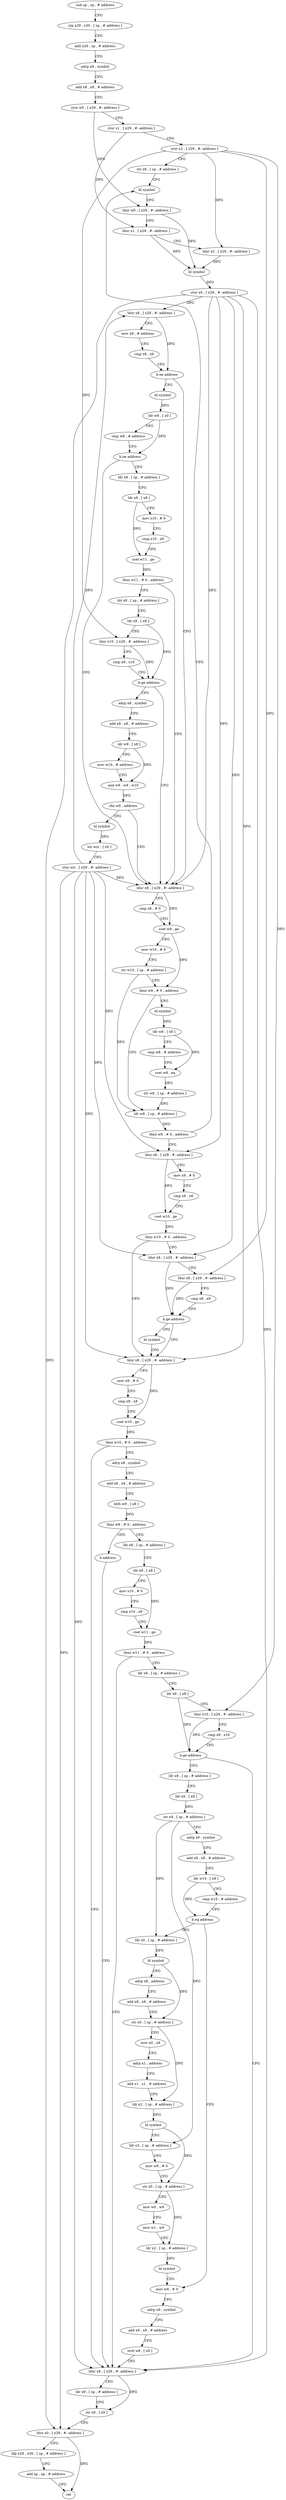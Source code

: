 digraph "func" {
"4235448" [label = "sub sp , sp , # address" ]
"4235452" [label = "stp x29 , x30 , [ sp , # address ]" ]
"4235456" [label = "add x29 , sp , # address" ]
"4235460" [label = "adrp x8 , symbol" ]
"4235464" [label = "add x8 , x8 , # address" ]
"4235468" [label = "stur w0 , [ x29 , #- address ]" ]
"4235472" [label = "stur x1 , [ x29 , #- address ]" ]
"4235476" [label = "stur x2 , [ x29 , #- address ]" ]
"4235480" [label = "str x8 , [ sp , # address ]" ]
"4235484" [label = "bl symbol" ]
"4235620" [label = "ldur x8 , [ x29 , #- address ]" ]
"4235624" [label = "cmp x8 , # 0" ]
"4235628" [label = "cset w9 , ge" ]
"4235632" [label = "mov w10 , # 0" ]
"4235636" [label = "str w10 , [ sp , # address ]" ]
"4235640" [label = "tbnz w9 , # 0 , address" ]
"4235664" [label = "ldr w8 , [ sp , # address ]" ]
"4235644" [label = "bl symbol" ]
"4235524" [label = "bl symbol" ]
"4235528" [label = "ldr w8 , [ x0 ]" ]
"4235532" [label = "cmp w8 , # address" ]
"4235536" [label = "b.ne address" ]
"4235540" [label = "ldr x8 , [ sp , # address ]" ]
"4235668" [label = "tbnz w8 , # 0 , address" ]
"4235672" [label = "ldur x8 , [ x29 , #- address ]" ]
"4235648" [label = "ldr w8 , [ x0 ]" ]
"4235652" [label = "cmp w8 , # address" ]
"4235656" [label = "cset w8 , eq" ]
"4235660" [label = "str w8 , [ sp , # address ]" ]
"4235544" [label = "ldr x9 , [ x8 ]" ]
"4235548" [label = "mov x10 , # 0" ]
"4235552" [label = "cmp x10 , x9" ]
"4235556" [label = "cset w11 , ge" ]
"4235560" [label = "tbnz w11 , # 0 , address" ]
"4235564" [label = "ldr x8 , [ sp , # address ]" ]
"4235488" [label = "ldur w0 , [ x29 , #- address ]" ]
"4235492" [label = "ldur x1 , [ x29 , #- address ]" ]
"4235496" [label = "ldur x2 , [ x29 , #- address ]" ]
"4235500" [label = "bl symbol" ]
"4235504" [label = "stur x0 , [ x29 , #- address ]" ]
"4235508" [label = "ldur x8 , [ x29 , #- address ]" ]
"4235512" [label = "mov x9 , # address" ]
"4235516" [label = "cmp x8 , x9" ]
"4235520" [label = "b.ne address" ]
"4235676" [label = "mov x9 , # 0" ]
"4235680" [label = "cmp x9 , x8" ]
"4235684" [label = "cset w10 , ge" ]
"4235688" [label = "tbnz w10 , # 0 , address" ]
"4235712" [label = "ldur x8 , [ x29 , #- address ]" ]
"4235692" [label = "ldur x8 , [ x29 , #- address ]" ]
"4235568" [label = "ldr x9 , [ x8 ]" ]
"4235572" [label = "ldur x10 , [ x29 , #- address ]" ]
"4235576" [label = "cmp x9 , x10" ]
"4235580" [label = "b.ge address" ]
"4235584" [label = "adrp x8 , symbol" ]
"4235716" [label = "mov x9 , # 0" ]
"4235720" [label = "cmp x9 , x8" ]
"4235724" [label = "cset w10 , ge" ]
"4235728" [label = "tbnz w10 , # 0 , address" ]
"4235912" [label = "ldur x8 , [ x29 , #- address ]" ]
"4235732" [label = "adrp x8 , symbol" ]
"4235696" [label = "ldur x9 , [ x29 , #- address ]" ]
"4235700" [label = "cmp x8 , x9" ]
"4235704" [label = "b.ge address" ]
"4235708" [label = "bl symbol" ]
"4235588" [label = "add x8 , x8 , # address" ]
"4235592" [label = "ldr w9 , [ x8 ]" ]
"4235596" [label = "mov w10 , # address" ]
"4235600" [label = "and w9 , w9 , w10" ]
"4235604" [label = "cbz w9 , address" ]
"4235608" [label = "bl symbol" ]
"4235916" [label = "ldr x9 , [ sp , # address ]" ]
"4235920" [label = "str x8 , [ x9 ]" ]
"4235924" [label = "ldur x0 , [ x29 , #- address ]" ]
"4235928" [label = "ldp x29 , x30 , [ sp , # address ]" ]
"4235932" [label = "add sp , sp , # address" ]
"4235936" [label = "ret" ]
"4235736" [label = "add x8 , x8 , # address" ]
"4235740" [label = "ldrb w9 , [ x8 ]" ]
"4235744" [label = "tbnz w9 , # 0 , address" ]
"4235752" [label = "ldr x8 , [ sp , # address ]" ]
"4235748" [label = "b address" ]
"4235612" [label = "str wzr , [ x0 ]" ]
"4235616" [label = "stur xzr , [ x29 , #- address ]" ]
"4235756" [label = "ldr x9 , [ x8 ]" ]
"4235760" [label = "mov x10 , # 0" ]
"4235764" [label = "cmp x10 , x9" ]
"4235768" [label = "cset w11 , ge" ]
"4235772" [label = "tbnz w11 , # 0 , address" ]
"4235776" [label = "ldr x8 , [ sp , # address ]" ]
"4235780" [label = "ldr x9 , [ x8 ]" ]
"4235784" [label = "ldur x10 , [ x29 , #- address ]" ]
"4235788" [label = "cmp x9 , x10" ]
"4235792" [label = "b.ge address" ]
"4235796" [label = "ldr x8 , [ sp , # address ]" ]
"4235800" [label = "ldr x9 , [ x8 ]" ]
"4235804" [label = "str x9 , [ sp , # address ]" ]
"4235808" [label = "adrp x9 , symbol" ]
"4235812" [label = "add x9 , x9 , # address" ]
"4235816" [label = "ldr w10 , [ x9 ]" ]
"4235820" [label = "cmp w10 , # address" ]
"4235824" [label = "b.eq address" ]
"4235896" [label = "mov w8 , # 0" ]
"4235828" [label = "ldr x0 , [ sp , # address ]" ]
"4235900" [label = "adrp x9 , symbol" ]
"4235904" [label = "add x9 , x9 , # address" ]
"4235908" [label = "strb w8 , [ x9 ]" ]
"4235832" [label = "bl symbol" ]
"4235836" [label = "adrp x8 , address" ]
"4235840" [label = "add x8 , x8 , # address" ]
"4235844" [label = "str x0 , [ sp , # address ]" ]
"4235848" [label = "mov x0 , x8" ]
"4235852" [label = "adrp x1 , address" ]
"4235856" [label = "add x1 , x1 , # address" ]
"4235860" [label = "ldr x2 , [ sp , # address ]" ]
"4235864" [label = "bl symbol" ]
"4235868" [label = "ldr x3 , [ sp , # address ]" ]
"4235872" [label = "mov w9 , # 0" ]
"4235876" [label = "str x0 , [ sp , # address ]" ]
"4235880" [label = "mov w0 , w9" ]
"4235884" [label = "mov w1 , w9" ]
"4235888" [label = "ldr x2 , [ sp , # address ]" ]
"4235892" [label = "bl symbol" ]
"4235448" -> "4235452" [ label = "CFG" ]
"4235452" -> "4235456" [ label = "CFG" ]
"4235456" -> "4235460" [ label = "CFG" ]
"4235460" -> "4235464" [ label = "CFG" ]
"4235464" -> "4235468" [ label = "CFG" ]
"4235468" -> "4235472" [ label = "CFG" ]
"4235468" -> "4235488" [ label = "DFG" ]
"4235472" -> "4235476" [ label = "CFG" ]
"4235472" -> "4235492" [ label = "DFG" ]
"4235476" -> "4235480" [ label = "CFG" ]
"4235476" -> "4235496" [ label = "DFG" ]
"4235476" -> "4235572" [ label = "DFG" ]
"4235476" -> "4235696" [ label = "DFG" ]
"4235476" -> "4235784" [ label = "DFG" ]
"4235480" -> "4235484" [ label = "CFG" ]
"4235484" -> "4235488" [ label = "CFG" ]
"4235620" -> "4235624" [ label = "CFG" ]
"4235620" -> "4235628" [ label = "DFG" ]
"4235624" -> "4235628" [ label = "CFG" ]
"4235628" -> "4235632" [ label = "CFG" ]
"4235628" -> "4235640" [ label = "DFG" ]
"4235632" -> "4235636" [ label = "CFG" ]
"4235636" -> "4235640" [ label = "CFG" ]
"4235636" -> "4235664" [ label = "DFG" ]
"4235640" -> "4235664" [ label = "CFG" ]
"4235640" -> "4235644" [ label = "CFG" ]
"4235664" -> "4235668" [ label = "DFG" ]
"4235644" -> "4235648" [ label = "DFG" ]
"4235524" -> "4235528" [ label = "DFG" ]
"4235528" -> "4235532" [ label = "CFG" ]
"4235528" -> "4235536" [ label = "DFG" ]
"4235532" -> "4235536" [ label = "CFG" ]
"4235536" -> "4235620" [ label = "CFG" ]
"4235536" -> "4235540" [ label = "CFG" ]
"4235540" -> "4235544" [ label = "CFG" ]
"4235668" -> "4235484" [ label = "CFG" ]
"4235668" -> "4235672" [ label = "CFG" ]
"4235672" -> "4235676" [ label = "CFG" ]
"4235672" -> "4235684" [ label = "DFG" ]
"4235648" -> "4235652" [ label = "CFG" ]
"4235648" -> "4235656" [ label = "DFG" ]
"4235652" -> "4235656" [ label = "CFG" ]
"4235656" -> "4235660" [ label = "DFG" ]
"4235660" -> "4235664" [ label = "DFG" ]
"4235544" -> "4235548" [ label = "CFG" ]
"4235544" -> "4235556" [ label = "DFG" ]
"4235548" -> "4235552" [ label = "CFG" ]
"4235552" -> "4235556" [ label = "CFG" ]
"4235556" -> "4235560" [ label = "DFG" ]
"4235560" -> "4235620" [ label = "CFG" ]
"4235560" -> "4235564" [ label = "CFG" ]
"4235564" -> "4235568" [ label = "CFG" ]
"4235488" -> "4235492" [ label = "CFG" ]
"4235488" -> "4235500" [ label = "DFG" ]
"4235492" -> "4235496" [ label = "CFG" ]
"4235492" -> "4235500" [ label = "DFG" ]
"4235496" -> "4235500" [ label = "DFG" ]
"4235500" -> "4235504" [ label = "DFG" ]
"4235504" -> "4235508" [ label = "DFG" ]
"4235504" -> "4235620" [ label = "DFG" ]
"4235504" -> "4235672" [ label = "DFG" ]
"4235504" -> "4235712" [ label = "DFG" ]
"4235504" -> "4235692" [ label = "DFG" ]
"4235504" -> "4235912" [ label = "DFG" ]
"4235504" -> "4235924" [ label = "DFG" ]
"4235508" -> "4235512" [ label = "CFG" ]
"4235508" -> "4235520" [ label = "DFG" ]
"4235512" -> "4235516" [ label = "CFG" ]
"4235516" -> "4235520" [ label = "CFG" ]
"4235520" -> "4235620" [ label = "CFG" ]
"4235520" -> "4235524" [ label = "CFG" ]
"4235676" -> "4235680" [ label = "CFG" ]
"4235680" -> "4235684" [ label = "CFG" ]
"4235684" -> "4235688" [ label = "DFG" ]
"4235688" -> "4235712" [ label = "CFG" ]
"4235688" -> "4235692" [ label = "CFG" ]
"4235712" -> "4235716" [ label = "CFG" ]
"4235712" -> "4235724" [ label = "DFG" ]
"4235692" -> "4235696" [ label = "CFG" ]
"4235692" -> "4235704" [ label = "DFG" ]
"4235568" -> "4235572" [ label = "CFG" ]
"4235568" -> "4235580" [ label = "DFG" ]
"4235572" -> "4235576" [ label = "CFG" ]
"4235572" -> "4235580" [ label = "DFG" ]
"4235576" -> "4235580" [ label = "CFG" ]
"4235580" -> "4235620" [ label = "CFG" ]
"4235580" -> "4235584" [ label = "CFG" ]
"4235584" -> "4235588" [ label = "CFG" ]
"4235716" -> "4235720" [ label = "CFG" ]
"4235720" -> "4235724" [ label = "CFG" ]
"4235724" -> "4235728" [ label = "DFG" ]
"4235728" -> "4235912" [ label = "CFG" ]
"4235728" -> "4235732" [ label = "CFG" ]
"4235912" -> "4235916" [ label = "CFG" ]
"4235912" -> "4235920" [ label = "DFG" ]
"4235732" -> "4235736" [ label = "CFG" ]
"4235696" -> "4235700" [ label = "CFG" ]
"4235696" -> "4235704" [ label = "DFG" ]
"4235700" -> "4235704" [ label = "CFG" ]
"4235704" -> "4235712" [ label = "CFG" ]
"4235704" -> "4235708" [ label = "CFG" ]
"4235708" -> "4235712" [ label = "CFG" ]
"4235588" -> "4235592" [ label = "CFG" ]
"4235592" -> "4235596" [ label = "CFG" ]
"4235592" -> "4235600" [ label = "DFG" ]
"4235596" -> "4235600" [ label = "CFG" ]
"4235600" -> "4235604" [ label = "DFG" ]
"4235604" -> "4235620" [ label = "CFG" ]
"4235604" -> "4235608" [ label = "CFG" ]
"4235608" -> "4235612" [ label = "DFG" ]
"4235916" -> "4235920" [ label = "CFG" ]
"4235920" -> "4235924" [ label = "CFG" ]
"4235924" -> "4235928" [ label = "CFG" ]
"4235924" -> "4235936" [ label = "DFG" ]
"4235928" -> "4235932" [ label = "CFG" ]
"4235932" -> "4235936" [ label = "CFG" ]
"4235736" -> "4235740" [ label = "CFG" ]
"4235740" -> "4235744" [ label = "DFG" ]
"4235744" -> "4235752" [ label = "CFG" ]
"4235744" -> "4235748" [ label = "CFG" ]
"4235752" -> "4235756" [ label = "CFG" ]
"4235748" -> "4235912" [ label = "CFG" ]
"4235612" -> "4235616" [ label = "CFG" ]
"4235616" -> "4235620" [ label = "DFG" ]
"4235616" -> "4235508" [ label = "DFG" ]
"4235616" -> "4235672" [ label = "DFG" ]
"4235616" -> "4235712" [ label = "DFG" ]
"4235616" -> "4235692" [ label = "DFG" ]
"4235616" -> "4235912" [ label = "DFG" ]
"4235616" -> "4235924" [ label = "DFG" ]
"4235756" -> "4235760" [ label = "CFG" ]
"4235756" -> "4235768" [ label = "DFG" ]
"4235760" -> "4235764" [ label = "CFG" ]
"4235764" -> "4235768" [ label = "CFG" ]
"4235768" -> "4235772" [ label = "DFG" ]
"4235772" -> "4235912" [ label = "CFG" ]
"4235772" -> "4235776" [ label = "CFG" ]
"4235776" -> "4235780" [ label = "CFG" ]
"4235780" -> "4235784" [ label = "CFG" ]
"4235780" -> "4235792" [ label = "DFG" ]
"4235784" -> "4235788" [ label = "CFG" ]
"4235784" -> "4235792" [ label = "DFG" ]
"4235788" -> "4235792" [ label = "CFG" ]
"4235792" -> "4235912" [ label = "CFG" ]
"4235792" -> "4235796" [ label = "CFG" ]
"4235796" -> "4235800" [ label = "CFG" ]
"4235800" -> "4235804" [ label = "DFG" ]
"4235804" -> "4235808" [ label = "CFG" ]
"4235804" -> "4235828" [ label = "DFG" ]
"4235804" -> "4235868" [ label = "DFG" ]
"4235808" -> "4235812" [ label = "CFG" ]
"4235812" -> "4235816" [ label = "CFG" ]
"4235816" -> "4235820" [ label = "CFG" ]
"4235816" -> "4235824" [ label = "DFG" ]
"4235820" -> "4235824" [ label = "CFG" ]
"4235824" -> "4235896" [ label = "CFG" ]
"4235824" -> "4235828" [ label = "CFG" ]
"4235896" -> "4235900" [ label = "CFG" ]
"4235828" -> "4235832" [ label = "DFG" ]
"4235900" -> "4235904" [ label = "CFG" ]
"4235904" -> "4235908" [ label = "CFG" ]
"4235908" -> "4235912" [ label = "CFG" ]
"4235832" -> "4235836" [ label = "CFG" ]
"4235832" -> "4235844" [ label = "DFG" ]
"4235836" -> "4235840" [ label = "CFG" ]
"4235840" -> "4235844" [ label = "CFG" ]
"4235844" -> "4235848" [ label = "CFG" ]
"4235844" -> "4235860" [ label = "DFG" ]
"4235848" -> "4235852" [ label = "CFG" ]
"4235852" -> "4235856" [ label = "CFG" ]
"4235856" -> "4235860" [ label = "CFG" ]
"4235860" -> "4235864" [ label = "DFG" ]
"4235864" -> "4235868" [ label = "CFG" ]
"4235864" -> "4235876" [ label = "DFG" ]
"4235868" -> "4235872" [ label = "CFG" ]
"4235872" -> "4235876" [ label = "CFG" ]
"4235876" -> "4235880" [ label = "CFG" ]
"4235876" -> "4235888" [ label = "DFG" ]
"4235880" -> "4235884" [ label = "CFG" ]
"4235884" -> "4235888" [ label = "CFG" ]
"4235888" -> "4235892" [ label = "DFG" ]
"4235892" -> "4235896" [ label = "CFG" ]
}
